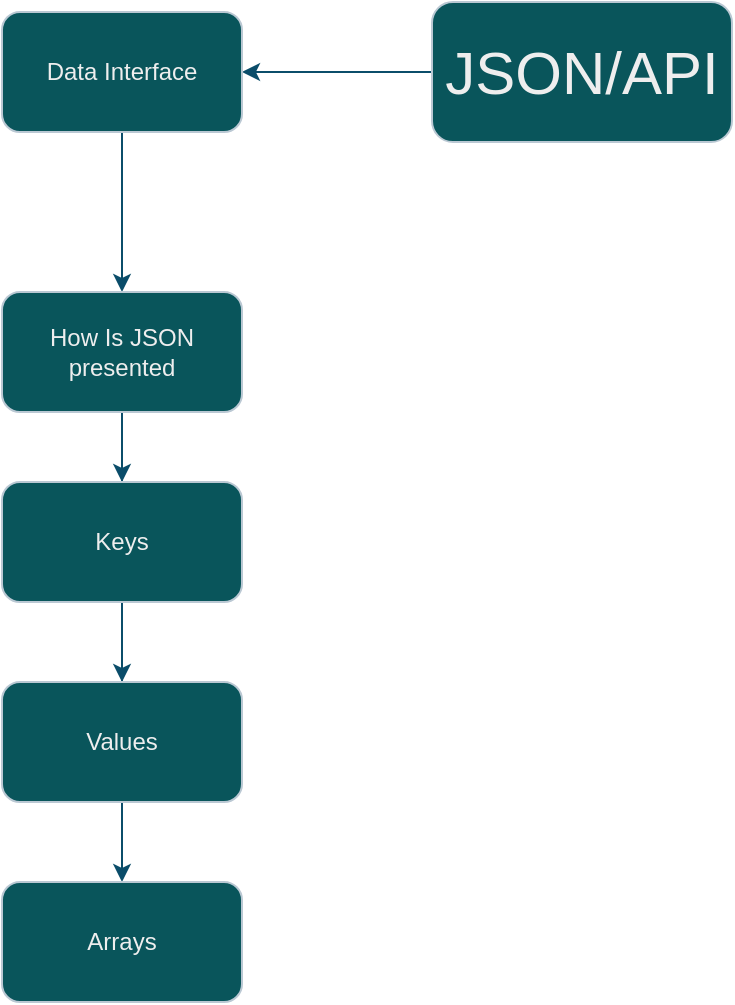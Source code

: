 <mxfile version="27.1.1">
  <diagram name="Page-1" id="_A3F5NxDE_vhNUyv0y9X">
    <mxGraphModel dx="1169" dy="888" grid="1" gridSize="10" guides="1" tooltips="1" connect="1" arrows="1" fold="1" page="1" pageScale="1" pageWidth="850" pageHeight="1100" math="0" shadow="0">
      <root>
        <mxCell id="0" />
        <mxCell id="1" parent="0" />
        <mxCell id="bCnpHm9SY_MTsBrbrGMn-4" value="" style="edgeStyle=orthogonalEdgeStyle;rounded=0;orthogonalLoop=1;jettySize=auto;html=1;labelBackgroundColor=none;strokeColor=#0B4D6A;fontColor=default;" parent="1" source="bCnpHm9SY_MTsBrbrGMn-1" target="bCnpHm9SY_MTsBrbrGMn-3" edge="1">
          <mxGeometry relative="1" as="geometry" />
        </mxCell>
        <mxCell id="bCnpHm9SY_MTsBrbrGMn-1" value="&lt;font style=&quot;font-size: 30px;&quot;&gt;JSON/API&lt;/font&gt;" style="rounded=1;whiteSpace=wrap;html=1;labelBackgroundColor=none;fillColor=#09555B;strokeColor=#BAC8D3;fontColor=#EEEEEE;" parent="1" vertex="1">
          <mxGeometry x="360" y="420" width="150" height="70" as="geometry" />
        </mxCell>
        <mxCell id="bCnpHm9SY_MTsBrbrGMn-6" value="" style="edgeStyle=orthogonalEdgeStyle;rounded=0;orthogonalLoop=1;jettySize=auto;html=1;labelBackgroundColor=none;strokeColor=#0B4D6A;fontColor=default;" parent="1" source="bCnpHm9SY_MTsBrbrGMn-3" target="bCnpHm9SY_MTsBrbrGMn-5" edge="1">
          <mxGeometry relative="1" as="geometry" />
        </mxCell>
        <mxCell id="bCnpHm9SY_MTsBrbrGMn-3" value="Data Interface" style="whiteSpace=wrap;html=1;rounded=1;labelBackgroundColor=none;fillColor=#09555B;strokeColor=#BAC8D3;fontColor=#EEEEEE;" parent="1" vertex="1">
          <mxGeometry x="145" y="425" width="120" height="60" as="geometry" />
        </mxCell>
        <mxCell id="bCnpHm9SY_MTsBrbrGMn-8" value="" style="edgeStyle=orthogonalEdgeStyle;rounded=0;orthogonalLoop=1;jettySize=auto;html=1;labelBackgroundColor=none;strokeColor=#0B4D6A;fontColor=default;" parent="1" source="bCnpHm9SY_MTsBrbrGMn-5" target="bCnpHm9SY_MTsBrbrGMn-7" edge="1">
          <mxGeometry relative="1" as="geometry" />
        </mxCell>
        <mxCell id="bCnpHm9SY_MTsBrbrGMn-10" value="" style="edgeStyle=orthogonalEdgeStyle;rounded=0;orthogonalLoop=1;jettySize=auto;html=1;labelBackgroundColor=none;strokeColor=#0B4D6A;fontColor=default;" parent="1" source="bCnpHm9SY_MTsBrbrGMn-5" target="bCnpHm9SY_MTsBrbrGMn-9" edge="1">
          <mxGeometry relative="1" as="geometry" />
        </mxCell>
        <mxCell id="bCnpHm9SY_MTsBrbrGMn-12" value="" style="edgeStyle=orthogonalEdgeStyle;rounded=0;orthogonalLoop=1;jettySize=auto;html=1;labelBackgroundColor=none;strokeColor=#0B4D6A;fontColor=default;" parent="1" source="bCnpHm9SY_MTsBrbrGMn-5" target="bCnpHm9SY_MTsBrbrGMn-11" edge="1">
          <mxGeometry relative="1" as="geometry" />
        </mxCell>
        <mxCell id="bCnpHm9SY_MTsBrbrGMn-5" value="How Is JSON presented" style="whiteSpace=wrap;html=1;rounded=1;labelBackgroundColor=none;fillColor=#09555B;strokeColor=#BAC8D3;fontColor=#EEEEEE;" parent="1" vertex="1">
          <mxGeometry x="145" y="565" width="120" height="60" as="geometry" />
        </mxCell>
        <mxCell id="bCnpHm9SY_MTsBrbrGMn-7" value="Keys" style="whiteSpace=wrap;html=1;rounded=1;labelBackgroundColor=none;fillColor=#09555B;strokeColor=#BAC8D3;fontColor=#EEEEEE;" parent="1" vertex="1">
          <mxGeometry x="145" y="660" width="120" height="60" as="geometry" />
        </mxCell>
        <mxCell id="bCnpHm9SY_MTsBrbrGMn-9" value="Values" style="whiteSpace=wrap;html=1;rounded=1;labelBackgroundColor=none;fillColor=#09555B;strokeColor=#BAC8D3;fontColor=#EEEEEE;" parent="1" vertex="1">
          <mxGeometry x="145" y="760" width="120" height="60" as="geometry" />
        </mxCell>
        <mxCell id="bCnpHm9SY_MTsBrbrGMn-11" value="Arrays" style="whiteSpace=wrap;html=1;rounded=1;labelBackgroundColor=none;fillColor=#09555B;strokeColor=#BAC8D3;fontColor=#EEEEEE;" parent="1" vertex="1">
          <mxGeometry x="145" y="860" width="120" height="60" as="geometry" />
        </mxCell>
      </root>
    </mxGraphModel>
  </diagram>
</mxfile>
